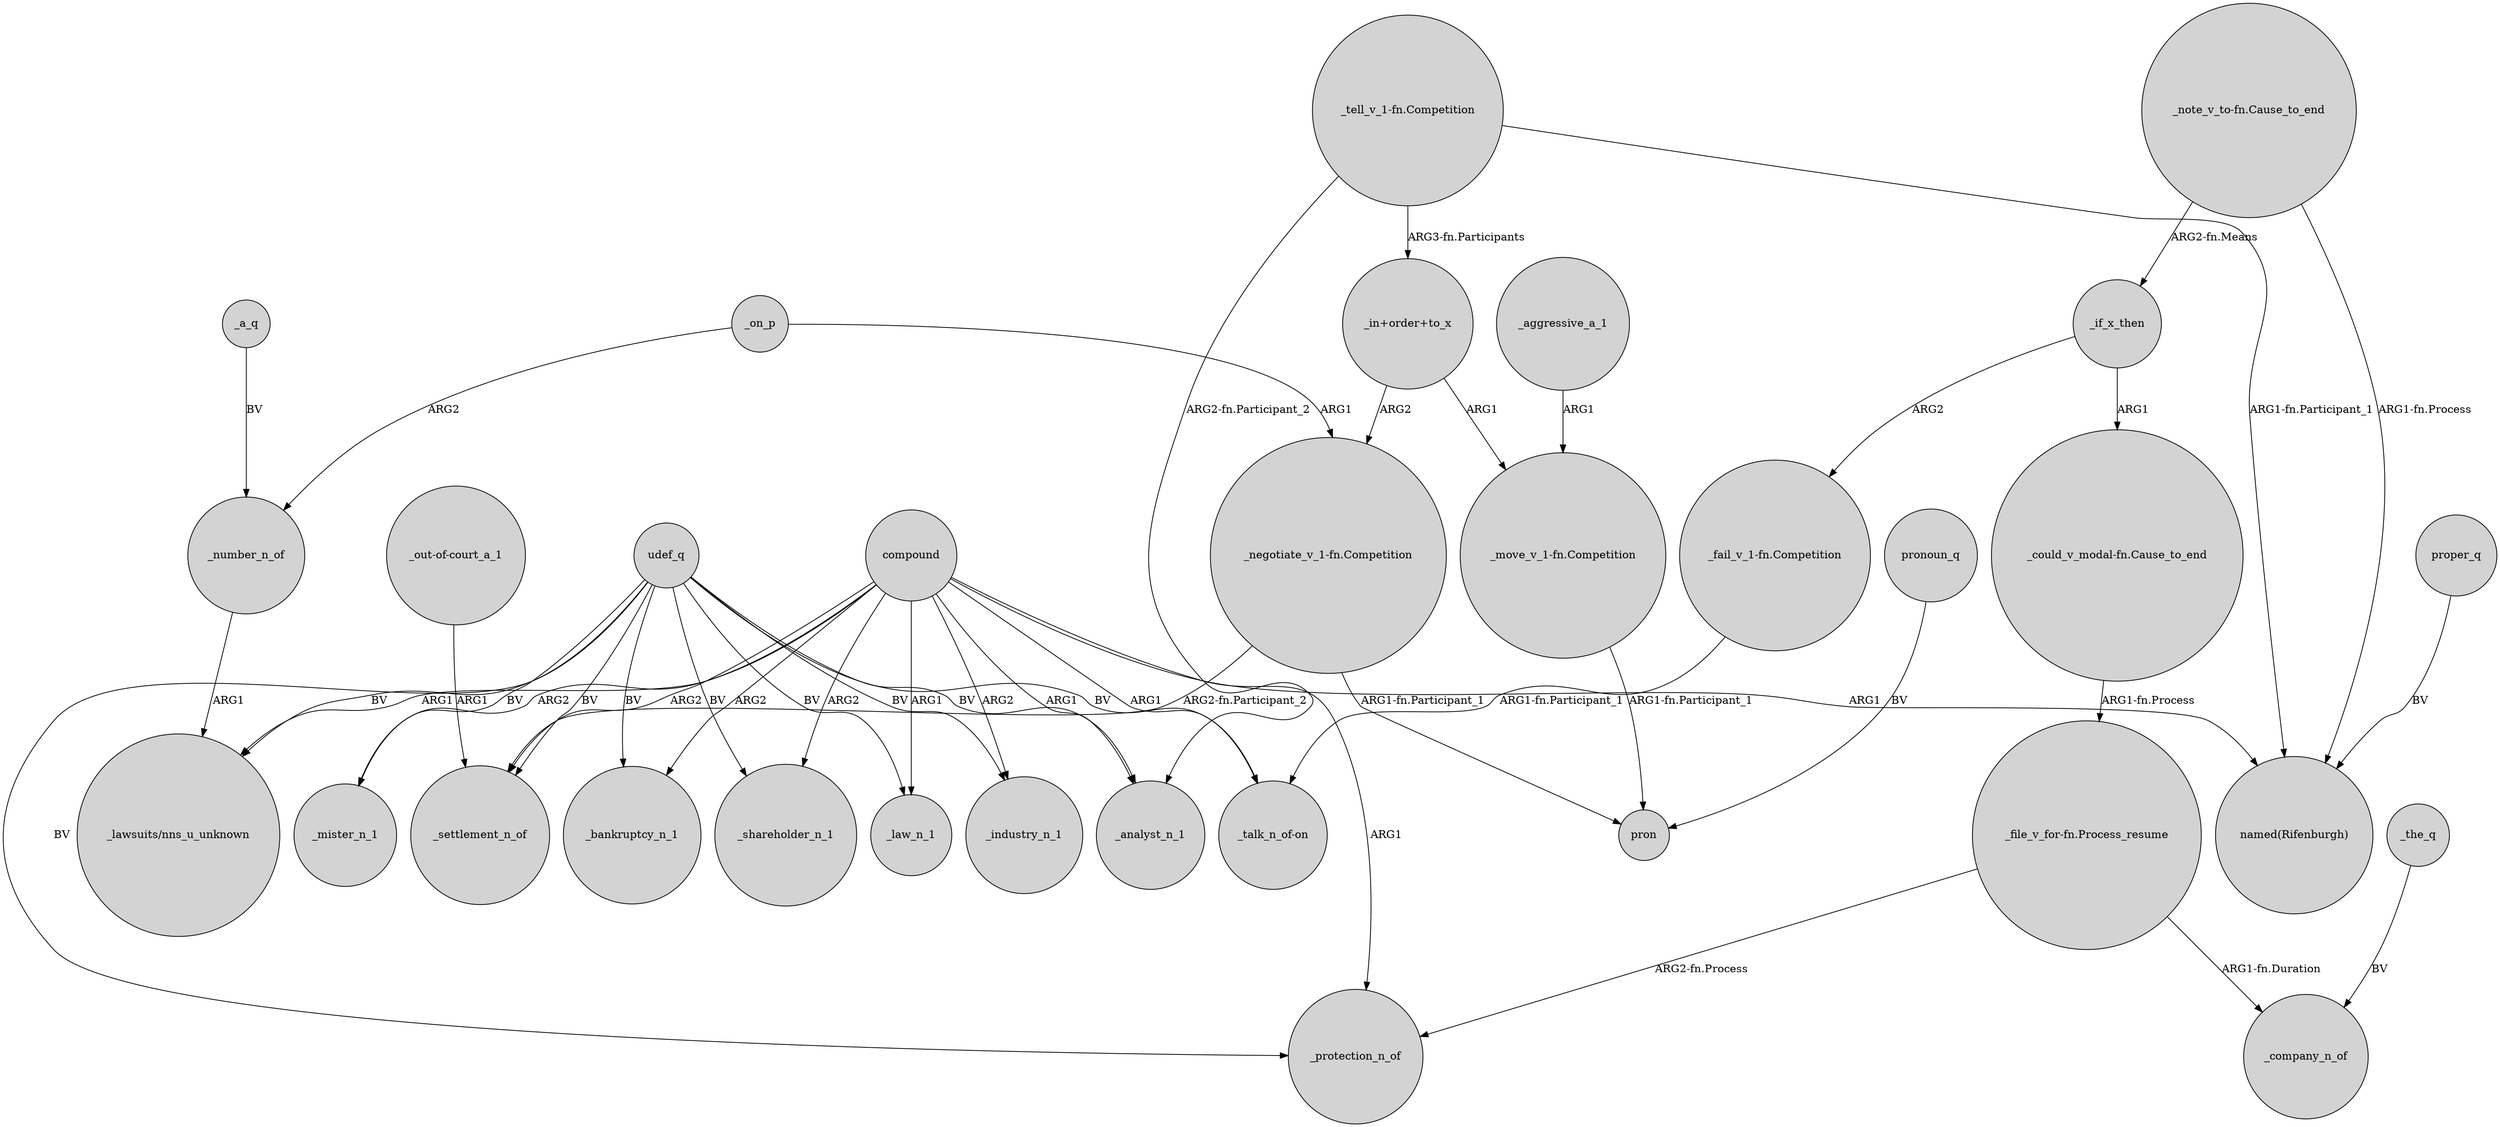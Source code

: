digraph {
	node [shape=circle style=filled]
	"_negotiate_v_1-fn.Competition" -> _settlement_n_of [label="ARG2-fn.Participant_2"]
	compound -> _mister_n_1 [label=ARG2]
	"_note_v_to-fn.Cause_to_end" -> _if_x_then [label="ARG2-fn.Means"]
	compound -> "_lawsuits/nns_u_unknown" [label=ARG1]
	compound -> _industry_n_1 [label=ARG2]
	udef_q -> _analyst_n_1 [label=BV]
	compound -> _shareholder_n_1 [label=ARG2]
	udef_q -> _shareholder_n_1 [label=BV]
	"_file_v_for-fn.Process_resume" -> _company_n_of [label="ARG1-fn.Duration"]
	"_tell_v_1-fn.Competition" -> "named(Rifenburgh)" [label="ARG1-fn.Participant_1"]
	"_in+order+to_x" -> "_move_v_1-fn.Competition" [label=ARG1]
	compound -> "_talk_n_of-on" [label=ARG1]
	_on_p -> _number_n_of [label=ARG2]
	udef_q -> _settlement_n_of [label=BV]
	_on_p -> "_negotiate_v_1-fn.Competition" [label=ARG1]
	compound -> _bankruptcy_n_1 [label=ARG2]
	udef_q -> _mister_n_1 [label=BV]
	_if_x_then -> "_could_v_modal-fn.Cause_to_end" [label=ARG1]
	compound -> "named(Rifenburgh)" [label=ARG1]
	"_note_v_to-fn.Cause_to_end" -> "named(Rifenburgh)" [label="ARG1-fn.Process"]
	_aggressive_a_1 -> "_move_v_1-fn.Competition" [label=ARG1]
	pronoun_q -> pron [label=BV]
	udef_q -> _protection_n_of [label=BV]
	"_out-of-court_a_1" -> _settlement_n_of [label=ARG1]
	"_negotiate_v_1-fn.Competition" -> pron [label="ARG1-fn.Participant_1"]
	udef_q -> "_lawsuits/nns_u_unknown" [label=BV]
	compound -> _analyst_n_1 [label=ARG1]
	_if_x_then -> "_fail_v_1-fn.Competition" [label=ARG2]
	"_file_v_for-fn.Process_resume" -> _protection_n_of [label="ARG2-fn.Process"]
	"_could_v_modal-fn.Cause_to_end" -> "_file_v_for-fn.Process_resume" [label="ARG1-fn.Process"]
	compound -> _protection_n_of [label=ARG1]
	"_tell_v_1-fn.Competition" -> "_in+order+to_x" [label="ARG3-fn.Participants"]
	"_in+order+to_x" -> "_negotiate_v_1-fn.Competition" [label=ARG2]
	udef_q -> _industry_n_1 [label=BV]
	compound -> _law_n_1 [label=ARG1]
	udef_q -> _bankruptcy_n_1 [label=BV]
	_a_q -> _number_n_of [label=BV]
	udef_q -> _law_n_1 [label=BV]
	"_fail_v_1-fn.Competition" -> "_talk_n_of-on" [label="ARG1-fn.Participant_1"]
	proper_q -> "named(Rifenburgh)" [label=BV]
	_the_q -> _company_n_of [label=BV]
	"_tell_v_1-fn.Competition" -> _analyst_n_1 [label="ARG2-fn.Participant_2"]
	compound -> _settlement_n_of [label=ARG2]
	udef_q -> "_talk_n_of-on" [label=BV]
	_number_n_of -> "_lawsuits/nns_u_unknown" [label=ARG1]
	"_move_v_1-fn.Competition" -> pron [label="ARG1-fn.Participant_1"]
}

